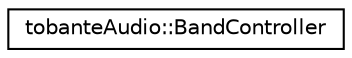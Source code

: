 digraph "Graphical Class Hierarchy"
{
  edge [fontname="Helvetica",fontsize="10",labelfontname="Helvetica",labelfontsize="10"];
  node [fontname="Helvetica",fontsize="10",shape=record];
  rankdir="LR";
  Node0 [label="tobanteAudio::BandController",height=0.2,width=0.4,color="black", fillcolor="white", style="filled",URL="$classtobanteAudio_1_1BandController.html",tooltip="Controller for the BandView component. "];
}
